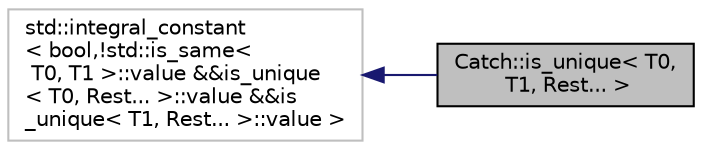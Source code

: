 digraph "Catch::is_unique&lt; T0, T1, Rest... &gt;"
{
  edge [fontname="Helvetica",fontsize="10",labelfontname="Helvetica",labelfontsize="10"];
  node [fontname="Helvetica",fontsize="10",shape=record];
  rankdir="LR";
  Node1 [label="Catch::is_unique\< T0,\l T1, Rest... \>",height=0.2,width=0.4,color="black", fillcolor="grey75", style="filled", fontcolor="black"];
  Node2 -> Node1 [dir="back",color="midnightblue",fontsize="10",style="solid",fontname="Helvetica"];
  Node2 [label="std::integral_constant\l\< bool,!std::is_same\<\l T0, T1 \>::value &&is_unique\l\< T0, Rest... \>::value &&is\l_unique\< T1, Rest... \>::value \>",height=0.2,width=0.4,color="grey75", fillcolor="white", style="filled"];
}
